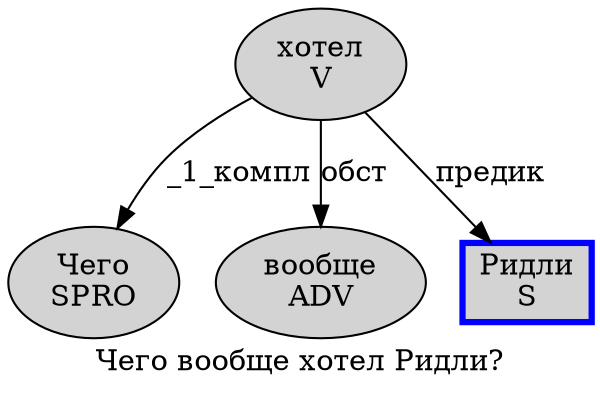digraph SENTENCE_2824 {
	graph [label="Чего вообще хотел Ридли?"]
	node [style=filled]
		0 [label="Чего
SPRO" color="" fillcolor=lightgray penwidth=1 shape=ellipse]
		1 [label="вообще
ADV" color="" fillcolor=lightgray penwidth=1 shape=ellipse]
		2 [label="хотел
V" color="" fillcolor=lightgray penwidth=1 shape=ellipse]
		3 [label="Ридли
S" color=blue fillcolor=lightgray penwidth=3 shape=box]
			2 -> 0 [label="_1_компл"]
			2 -> 1 [label="обст"]
			2 -> 3 [label="предик"]
}